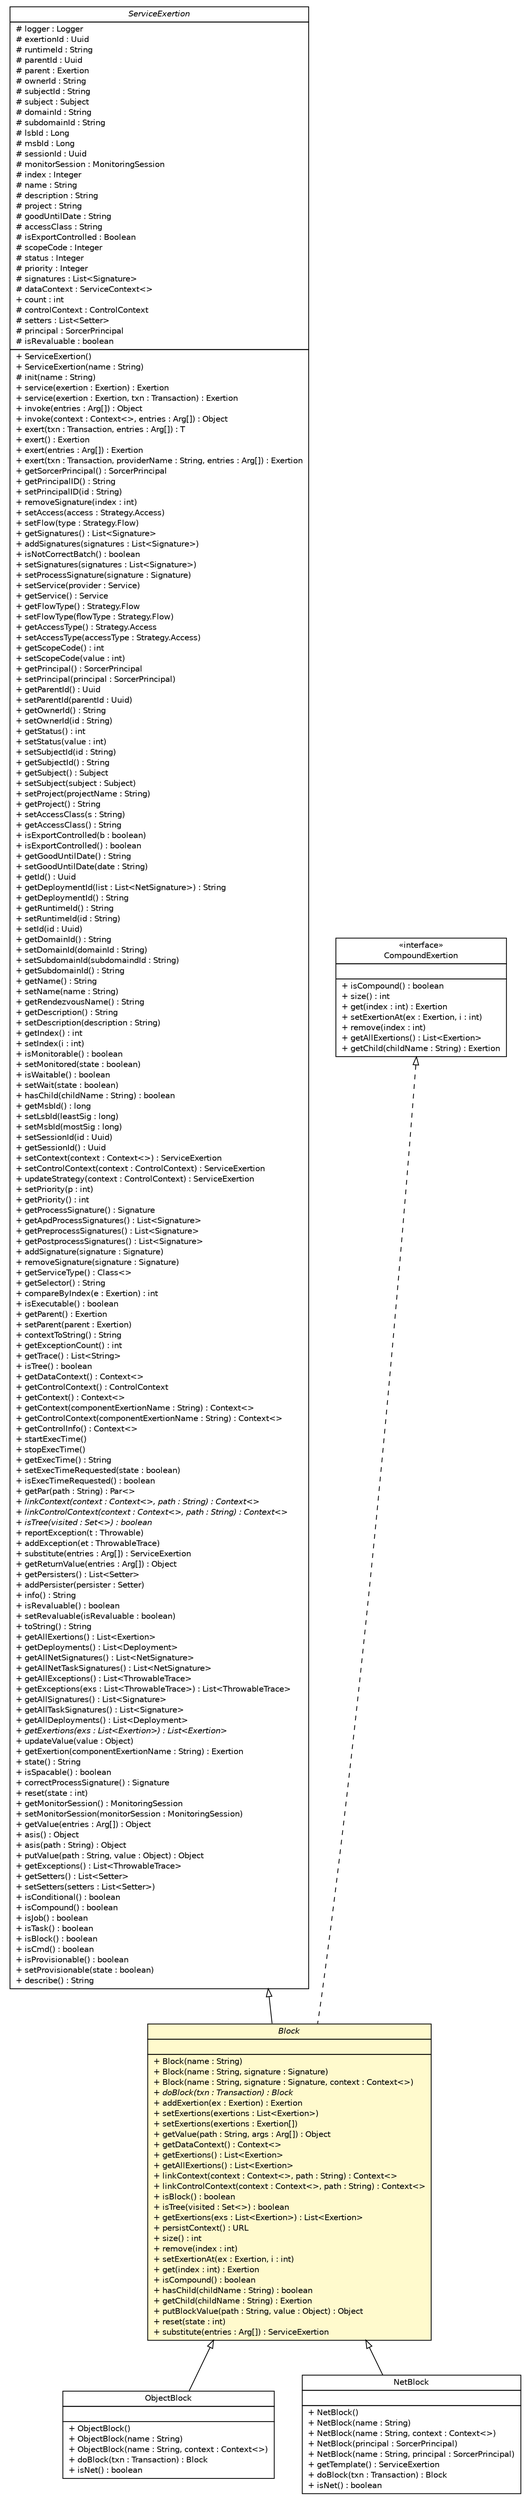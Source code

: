 #!/usr/local/bin/dot
#
# Class diagram 
# Generated by UMLGraph version R5_6 (http://www.umlgraph.org/)
#

digraph G {
	edge [fontname="Helvetica",fontsize=10,labelfontname="Helvetica",labelfontsize=10];
	node [fontname="Helvetica",fontsize=10,shape=plaintext];
	nodesep=0.25;
	ranksep=0.5;
	// sorcer.service.Block
	c122046 [label=<<table title="sorcer.service.Block" border="0" cellborder="1" cellspacing="0" cellpadding="2" port="p" bgcolor="lemonChiffon" href="./Block.html">
		<tr><td><table border="0" cellspacing="0" cellpadding="1">
<tr><td align="center" balign="center"><font face="Helvetica-Oblique"> Block </font></td></tr>
		</table></td></tr>
		<tr><td><table border="0" cellspacing="0" cellpadding="1">
<tr><td align="left" balign="left">  </td></tr>
		</table></td></tr>
		<tr><td><table border="0" cellspacing="0" cellpadding="1">
<tr><td align="left" balign="left"> + Block(name : String) </td></tr>
<tr><td align="left" balign="left"> + Block(name : String, signature : Signature) </td></tr>
<tr><td align="left" balign="left"> + Block(name : String, signature : Signature, context : Context&lt;&gt;) </td></tr>
<tr><td align="left" balign="left"><font face="Helvetica-Oblique" point-size="10.0"> + doBlock(txn : Transaction) : Block </font></td></tr>
<tr><td align="left" balign="left"> + addExertion(ex : Exertion) : Exertion </td></tr>
<tr><td align="left" balign="left"> + setExertions(exertions : List&lt;Exertion&gt;) </td></tr>
<tr><td align="left" balign="left"> + setExertions(exertions : Exertion[]) </td></tr>
<tr><td align="left" balign="left"> + getValue(path : String, args : Arg[]) : Object </td></tr>
<tr><td align="left" balign="left"> + getDataContext() : Context&lt;&gt; </td></tr>
<tr><td align="left" balign="left"> + getExertions() : List&lt;Exertion&gt; </td></tr>
<tr><td align="left" balign="left"> + getAllExertions() : List&lt;Exertion&gt; </td></tr>
<tr><td align="left" balign="left"> + linkContext(context : Context&lt;&gt;, path : String) : Context&lt;&gt; </td></tr>
<tr><td align="left" balign="left"> + linkControlContext(context : Context&lt;&gt;, path : String) : Context&lt;&gt; </td></tr>
<tr><td align="left" balign="left"> + isBlock() : boolean </td></tr>
<tr><td align="left" balign="left"> + isTree(visited : Set&lt;&gt;) : boolean </td></tr>
<tr><td align="left" balign="left"> + getExertions(exs : List&lt;Exertion&gt;) : List&lt;Exertion&gt; </td></tr>
<tr><td align="left" balign="left"> + persistContext() : URL </td></tr>
<tr><td align="left" balign="left"> + size() : int </td></tr>
<tr><td align="left" balign="left"> + remove(index : int) </td></tr>
<tr><td align="left" balign="left"> + setExertionAt(ex : Exertion, i : int) </td></tr>
<tr><td align="left" balign="left"> + get(index : int) : Exertion </td></tr>
<tr><td align="left" balign="left"> + isCompound() : boolean </td></tr>
<tr><td align="left" balign="left"> + hasChild(childName : String) : boolean </td></tr>
<tr><td align="left" balign="left"> + getChild(childName : String) : Exertion </td></tr>
<tr><td align="left" balign="left"> + putBlockValue(path : String, value : Object) : Object </td></tr>
<tr><td align="left" balign="left"> + reset(state : int) </td></tr>
<tr><td align="left" balign="left"> + substitute(entries : Arg[]) : ServiceExertion </td></tr>
		</table></td></tr>
		</table>>, URL="./Block.html", fontname="Helvetica", fontcolor="black", fontsize=10.0];
	// sorcer.service.ServiceExertion
	c122051 [label=<<table title="sorcer.service.ServiceExertion" border="0" cellborder="1" cellspacing="0" cellpadding="2" port="p" href="./ServiceExertion.html">
		<tr><td><table border="0" cellspacing="0" cellpadding="1">
<tr><td align="center" balign="center"><font face="Helvetica-Oblique"> ServiceExertion </font></td></tr>
		</table></td></tr>
		<tr><td><table border="0" cellspacing="0" cellpadding="1">
<tr><td align="left" balign="left"> # logger : Logger </td></tr>
<tr><td align="left" balign="left"> # exertionId : Uuid </td></tr>
<tr><td align="left" balign="left"> # runtimeId : String </td></tr>
<tr><td align="left" balign="left"> # parentId : Uuid </td></tr>
<tr><td align="left" balign="left"> # parent : Exertion </td></tr>
<tr><td align="left" balign="left"> # ownerId : String </td></tr>
<tr><td align="left" balign="left"> # subjectId : String </td></tr>
<tr><td align="left" balign="left"> # subject : Subject </td></tr>
<tr><td align="left" balign="left"> # domainId : String </td></tr>
<tr><td align="left" balign="left"> # subdomainId : String </td></tr>
<tr><td align="left" balign="left"> # lsbId : Long </td></tr>
<tr><td align="left" balign="left"> # msbId : Long </td></tr>
<tr><td align="left" balign="left"> # sessionId : Uuid </td></tr>
<tr><td align="left" balign="left"> # monitorSession : MonitoringSession </td></tr>
<tr><td align="left" balign="left"> # index : Integer </td></tr>
<tr><td align="left" balign="left"> # name : String </td></tr>
<tr><td align="left" balign="left"> # description : String </td></tr>
<tr><td align="left" balign="left"> # project : String </td></tr>
<tr><td align="left" balign="left"> # goodUntilDate : String </td></tr>
<tr><td align="left" balign="left"> # accessClass : String </td></tr>
<tr><td align="left" balign="left"> # isExportControlled : Boolean </td></tr>
<tr><td align="left" balign="left"> # scopeCode : Integer </td></tr>
<tr><td align="left" balign="left"> # status : Integer </td></tr>
<tr><td align="left" balign="left"> # priority : Integer </td></tr>
<tr><td align="left" balign="left"> # signatures : List&lt;Signature&gt; </td></tr>
<tr><td align="left" balign="left"> # dataContext : ServiceContext&lt;&gt; </td></tr>
<tr><td align="left" balign="left"> + count : int </td></tr>
<tr><td align="left" balign="left"> # controlContext : ControlContext </td></tr>
<tr><td align="left" balign="left"> # setters : List&lt;Setter&gt; </td></tr>
<tr><td align="left" balign="left"> # principal : SorcerPrincipal </td></tr>
<tr><td align="left" balign="left"> # isRevaluable : boolean </td></tr>
		</table></td></tr>
		<tr><td><table border="0" cellspacing="0" cellpadding="1">
<tr><td align="left" balign="left"> + ServiceExertion() </td></tr>
<tr><td align="left" balign="left"> + ServiceExertion(name : String) </td></tr>
<tr><td align="left" balign="left"> # init(name : String) </td></tr>
<tr><td align="left" balign="left"> + service(exertion : Exertion) : Exertion </td></tr>
<tr><td align="left" balign="left"> + service(exertion : Exertion, txn : Transaction) : Exertion </td></tr>
<tr><td align="left" balign="left"> + invoke(entries : Arg[]) : Object </td></tr>
<tr><td align="left" balign="left"> + invoke(context : Context&lt;&gt;, entries : Arg[]) : Object </td></tr>
<tr><td align="left" balign="left"> + exert(txn : Transaction, entries : Arg[]) : T </td></tr>
<tr><td align="left" balign="left"> + exert() : Exertion </td></tr>
<tr><td align="left" balign="left"> + exert(entries : Arg[]) : Exertion </td></tr>
<tr><td align="left" balign="left"> + exert(txn : Transaction, providerName : String, entries : Arg[]) : Exertion </td></tr>
<tr><td align="left" balign="left"> + getSorcerPrincipal() : SorcerPrincipal </td></tr>
<tr><td align="left" balign="left"> + getPrincipalID() : String </td></tr>
<tr><td align="left" balign="left"> + setPrincipalID(id : String) </td></tr>
<tr><td align="left" balign="left"> + removeSignature(index : int) </td></tr>
<tr><td align="left" balign="left"> + setAccess(access : Strategy.Access) </td></tr>
<tr><td align="left" balign="left"> + setFlow(type : Strategy.Flow) </td></tr>
<tr><td align="left" balign="left"> + getSignatures() : List&lt;Signature&gt; </td></tr>
<tr><td align="left" balign="left"> + addSignatures(signatures : List&lt;Signature&gt;) </td></tr>
<tr><td align="left" balign="left"> + isNotCorrectBatch() : boolean </td></tr>
<tr><td align="left" balign="left"> + setSignatures(signatures : List&lt;Signature&gt;) </td></tr>
<tr><td align="left" balign="left"> + setProcessSignature(signature : Signature) </td></tr>
<tr><td align="left" balign="left"> + setService(provider : Service) </td></tr>
<tr><td align="left" balign="left"> + getService() : Service </td></tr>
<tr><td align="left" balign="left"> + getFlowType() : Strategy.Flow </td></tr>
<tr><td align="left" balign="left"> + setFlowType(flowType : Strategy.Flow) </td></tr>
<tr><td align="left" balign="left"> + getAccessType() : Strategy.Access </td></tr>
<tr><td align="left" balign="left"> + setAccessType(accessType : Strategy.Access) </td></tr>
<tr><td align="left" balign="left"> + getScopeCode() : int </td></tr>
<tr><td align="left" balign="left"> + setScopeCode(value : int) </td></tr>
<tr><td align="left" balign="left"> + getPrincipal() : SorcerPrincipal </td></tr>
<tr><td align="left" balign="left"> + setPrincipal(principal : SorcerPrincipal) </td></tr>
<tr><td align="left" balign="left"> + getParentId() : Uuid </td></tr>
<tr><td align="left" balign="left"> + setParentId(parentId : Uuid) </td></tr>
<tr><td align="left" balign="left"> + getOwnerId() : String </td></tr>
<tr><td align="left" balign="left"> + setOwnerId(id : String) </td></tr>
<tr><td align="left" balign="left"> + getStatus() : int </td></tr>
<tr><td align="left" balign="left"> + setStatus(value : int) </td></tr>
<tr><td align="left" balign="left"> + setSubjectId(id : String) </td></tr>
<tr><td align="left" balign="left"> + getSubjectId() : String </td></tr>
<tr><td align="left" balign="left"> + getSubject() : Subject </td></tr>
<tr><td align="left" balign="left"> + setSubject(subject : Subject) </td></tr>
<tr><td align="left" balign="left"> + setProject(projectName : String) </td></tr>
<tr><td align="left" balign="left"> + getProject() : String </td></tr>
<tr><td align="left" balign="left"> + setAccessClass(s : String) </td></tr>
<tr><td align="left" balign="left"> + getAccessClass() : String </td></tr>
<tr><td align="left" balign="left"> + isExportControlled(b : boolean) </td></tr>
<tr><td align="left" balign="left"> + isExportControlled() : boolean </td></tr>
<tr><td align="left" balign="left"> + getGoodUntilDate() : String </td></tr>
<tr><td align="left" balign="left"> + setGoodUntilDate(date : String) </td></tr>
<tr><td align="left" balign="left"> + getId() : Uuid </td></tr>
<tr><td align="left" balign="left"> + getDeploymentId(list : List&lt;NetSignature&gt;) : String </td></tr>
<tr><td align="left" balign="left"> + getDeploymentId() : String </td></tr>
<tr><td align="left" balign="left"> + getRuntimeId() : String </td></tr>
<tr><td align="left" balign="left"> + setRuntimeId(id : String) </td></tr>
<tr><td align="left" balign="left"> + setId(id : Uuid) </td></tr>
<tr><td align="left" balign="left"> + getDomainId() : String </td></tr>
<tr><td align="left" balign="left"> + setDomainId(domainId : String) </td></tr>
<tr><td align="left" balign="left"> + setSubdomainId(subdomaindId : String) </td></tr>
<tr><td align="left" balign="left"> + getSubdomainId() : String </td></tr>
<tr><td align="left" balign="left"> + getName() : String </td></tr>
<tr><td align="left" balign="left"> + setName(name : String) </td></tr>
<tr><td align="left" balign="left"> + getRendezvousName() : String </td></tr>
<tr><td align="left" balign="left"> + getDescription() : String </td></tr>
<tr><td align="left" balign="left"> + setDescription(description : String) </td></tr>
<tr><td align="left" balign="left"> + getIndex() : int </td></tr>
<tr><td align="left" balign="left"> + setIndex(i : int) </td></tr>
<tr><td align="left" balign="left"> + isMonitorable() : boolean </td></tr>
<tr><td align="left" balign="left"> + setMonitored(state : boolean) </td></tr>
<tr><td align="left" balign="left"> + isWaitable() : boolean </td></tr>
<tr><td align="left" balign="left"> + setWait(state : boolean) </td></tr>
<tr><td align="left" balign="left"> + hasChild(childName : String) : boolean </td></tr>
<tr><td align="left" balign="left"> + getMsbId() : long </td></tr>
<tr><td align="left" balign="left"> + setLsbId(leastSig : long) </td></tr>
<tr><td align="left" balign="left"> + setMsbId(mostSig : long) </td></tr>
<tr><td align="left" balign="left"> + setSessionId(id : Uuid) </td></tr>
<tr><td align="left" balign="left"> + getSessionId() : Uuid </td></tr>
<tr><td align="left" balign="left"> + setContext(context : Context&lt;&gt;) : ServiceExertion </td></tr>
<tr><td align="left" balign="left"> + setControlContext(context : ControlContext) : ServiceExertion </td></tr>
<tr><td align="left" balign="left"> + updateStrategy(context : ControlContext) : ServiceExertion </td></tr>
<tr><td align="left" balign="left"> + setPriority(p : int) </td></tr>
<tr><td align="left" balign="left"> + getPriority() : int </td></tr>
<tr><td align="left" balign="left"> + getProcessSignature() : Signature </td></tr>
<tr><td align="left" balign="left"> + getApdProcessSignatures() : List&lt;Signature&gt; </td></tr>
<tr><td align="left" balign="left"> + getPreprocessSignatures() : List&lt;Signature&gt; </td></tr>
<tr><td align="left" balign="left"> + getPostprocessSignatures() : List&lt;Signature&gt; </td></tr>
<tr><td align="left" balign="left"> + addSignature(signature : Signature) </td></tr>
<tr><td align="left" balign="left"> + removeSignature(signature : Signature) </td></tr>
<tr><td align="left" balign="left"> + getServiceType() : Class&lt;&gt; </td></tr>
<tr><td align="left" balign="left"> + getSelector() : String </td></tr>
<tr><td align="left" balign="left"> + compareByIndex(e : Exertion) : int </td></tr>
<tr><td align="left" balign="left"> + isExecutable() : boolean </td></tr>
<tr><td align="left" balign="left"> + getParent() : Exertion </td></tr>
<tr><td align="left" balign="left"> + setParent(parent : Exertion) </td></tr>
<tr><td align="left" balign="left"> + contextToString() : String </td></tr>
<tr><td align="left" balign="left"> + getExceptionCount() : int </td></tr>
<tr><td align="left" balign="left"> + getTrace() : List&lt;String&gt; </td></tr>
<tr><td align="left" balign="left"> + isTree() : boolean </td></tr>
<tr><td align="left" balign="left"> + getDataContext() : Context&lt;&gt; </td></tr>
<tr><td align="left" balign="left"> + getControlContext() : ControlContext </td></tr>
<tr><td align="left" balign="left"> + getContext() : Context&lt;&gt; </td></tr>
<tr><td align="left" balign="left"> + getContext(componentExertionName : String) : Context&lt;&gt; </td></tr>
<tr><td align="left" balign="left"> + getControlContext(componentExertionName : String) : Context&lt;&gt; </td></tr>
<tr><td align="left" balign="left"> + getControlInfo() : Context&lt;&gt; </td></tr>
<tr><td align="left" balign="left"> + startExecTime() </td></tr>
<tr><td align="left" balign="left"> + stopExecTime() </td></tr>
<tr><td align="left" balign="left"> + getExecTime() : String </td></tr>
<tr><td align="left" balign="left"> + setExecTimeRequested(state : boolean) </td></tr>
<tr><td align="left" balign="left"> + isExecTimeRequested() : boolean </td></tr>
<tr><td align="left" balign="left"> + getPar(path : String) : Par&lt;&gt; </td></tr>
<tr><td align="left" balign="left"><font face="Helvetica-Oblique" point-size="10.0"> + linkContext(context : Context&lt;&gt;, path : String) : Context&lt;&gt; </font></td></tr>
<tr><td align="left" balign="left"><font face="Helvetica-Oblique" point-size="10.0"> + linkControlContext(context : Context&lt;&gt;, path : String) : Context&lt;&gt; </font></td></tr>
<tr><td align="left" balign="left"><font face="Helvetica-Oblique" point-size="10.0"> + isTree(visited : Set&lt;&gt;) : boolean </font></td></tr>
<tr><td align="left" balign="left"> + reportException(t : Throwable) </td></tr>
<tr><td align="left" balign="left"> + addException(et : ThrowableTrace) </td></tr>
<tr><td align="left" balign="left"> + substitute(entries : Arg[]) : ServiceExertion </td></tr>
<tr><td align="left" balign="left"> + getReturnValue(entries : Arg[]) : Object </td></tr>
<tr><td align="left" balign="left"> + getPersisters() : List&lt;Setter&gt; </td></tr>
<tr><td align="left" balign="left"> + addPersister(persister : Setter) </td></tr>
<tr><td align="left" balign="left"> + info() : String </td></tr>
<tr><td align="left" balign="left"> + isRevaluable() : boolean </td></tr>
<tr><td align="left" balign="left"> + setRevaluable(isRevaluable : boolean) </td></tr>
<tr><td align="left" balign="left"> + toString() : String </td></tr>
<tr><td align="left" balign="left"> + getAllExertions() : List&lt;Exertion&gt; </td></tr>
<tr><td align="left" balign="left"> + getDeployments() : List&lt;Deployment&gt; </td></tr>
<tr><td align="left" balign="left"> + getAllNetSignatures() : List&lt;NetSignature&gt; </td></tr>
<tr><td align="left" balign="left"> + getAllNetTaskSignatures() : List&lt;NetSignature&gt; </td></tr>
<tr><td align="left" balign="left"> + getAllExceptions() : List&lt;ThrowableTrace&gt; </td></tr>
<tr><td align="left" balign="left"> + getExceptions(exs : List&lt;ThrowableTrace&gt;) : List&lt;ThrowableTrace&gt; </td></tr>
<tr><td align="left" balign="left"> + getAllSignatures() : List&lt;Signature&gt; </td></tr>
<tr><td align="left" balign="left"> + getAllTaskSignatures() : List&lt;Signature&gt; </td></tr>
<tr><td align="left" balign="left"> + getAllDeployments() : List&lt;Deployment&gt; </td></tr>
<tr><td align="left" balign="left"><font face="Helvetica-Oblique" point-size="10.0"> + getExertions(exs : List&lt;Exertion&gt;) : List&lt;Exertion&gt; </font></td></tr>
<tr><td align="left" balign="left"> + updateValue(value : Object) </td></tr>
<tr><td align="left" balign="left"> + getExertion(componentExertionName : String) : Exertion </td></tr>
<tr><td align="left" balign="left"> + state() : String </td></tr>
<tr><td align="left" balign="left"> + isSpacable() : boolean </td></tr>
<tr><td align="left" balign="left"> + correctProcessSignature() : Signature </td></tr>
<tr><td align="left" balign="left"> + reset(state : int) </td></tr>
<tr><td align="left" balign="left"> + getMonitorSession() : MonitoringSession </td></tr>
<tr><td align="left" balign="left"> + setMonitorSession(monitorSession : MonitoringSession) </td></tr>
<tr><td align="left" balign="left"> + getValue(entries : Arg[]) : Object </td></tr>
<tr><td align="left" balign="left"> + asis() : Object </td></tr>
<tr><td align="left" balign="left"> + asis(path : String) : Object </td></tr>
<tr><td align="left" balign="left"> + putValue(path : String, value : Object) : Object </td></tr>
<tr><td align="left" balign="left"> + getExceptions() : List&lt;ThrowableTrace&gt; </td></tr>
<tr><td align="left" balign="left"> + getSetters() : List&lt;Setter&gt; </td></tr>
<tr><td align="left" balign="left"> + setSetters(setters : List&lt;Setter&gt;) </td></tr>
<tr><td align="left" balign="left"> + isConditional() : boolean </td></tr>
<tr><td align="left" balign="left"> + isCompound() : boolean </td></tr>
<tr><td align="left" balign="left"> + isJob() : boolean </td></tr>
<tr><td align="left" balign="left"> + isTask() : boolean </td></tr>
<tr><td align="left" balign="left"> + isBlock() : boolean </td></tr>
<tr><td align="left" balign="left"> + isCmd() : boolean </td></tr>
<tr><td align="left" balign="left"> + isProvisionable() : boolean </td></tr>
<tr><td align="left" balign="left"> + setProvisionable(state : boolean) </td></tr>
<tr><td align="left" balign="left"> + describe() : String </td></tr>
		</table></td></tr>
		</table>>, URL="./ServiceExertion.html", fontname="Helvetica", fontcolor="black", fontsize=10.0];
	// sorcer.service.CompoundExertion
	c122059 [label=<<table title="sorcer.service.CompoundExertion" border="0" cellborder="1" cellspacing="0" cellpadding="2" port="p" href="./CompoundExertion.html">
		<tr><td><table border="0" cellspacing="0" cellpadding="1">
<tr><td align="center" balign="center"> &#171;interface&#187; </td></tr>
<tr><td align="center" balign="center"> CompoundExertion </td></tr>
		</table></td></tr>
		<tr><td><table border="0" cellspacing="0" cellpadding="1">
<tr><td align="left" balign="left">  </td></tr>
		</table></td></tr>
		<tr><td><table border="0" cellspacing="0" cellpadding="1">
<tr><td align="left" balign="left"> + isCompound() : boolean </td></tr>
<tr><td align="left" balign="left"> + size() : int </td></tr>
<tr><td align="left" balign="left"> + get(index : int) : Exertion </td></tr>
<tr><td align="left" balign="left"> + setExertionAt(ex : Exertion, i : int) </td></tr>
<tr><td align="left" balign="left"> + remove(index : int) </td></tr>
<tr><td align="left" balign="left"> + getAllExertions() : List&lt;Exertion&gt; </td></tr>
<tr><td align="left" balign="left"> + getChild(childName : String) : Exertion </td></tr>
		</table></td></tr>
		</table>>, URL="./CompoundExertion.html", fontname="Helvetica", fontcolor="black", fontsize=10.0];
	// sorcer.core.exertion.ObjectBlock
	c122338 [label=<<table title="sorcer.core.exertion.ObjectBlock" border="0" cellborder="1" cellspacing="0" cellpadding="2" port="p" href="../core/exertion/ObjectBlock.html">
		<tr><td><table border="0" cellspacing="0" cellpadding="1">
<tr><td align="center" balign="center"> ObjectBlock </td></tr>
		</table></td></tr>
		<tr><td><table border="0" cellspacing="0" cellpadding="1">
<tr><td align="left" balign="left">  </td></tr>
		</table></td></tr>
		<tr><td><table border="0" cellspacing="0" cellpadding="1">
<tr><td align="left" balign="left"> + ObjectBlock() </td></tr>
<tr><td align="left" balign="left"> + ObjectBlock(name : String) </td></tr>
<tr><td align="left" balign="left"> + ObjectBlock(name : String, context : Context&lt;&gt;) </td></tr>
<tr><td align="left" balign="left"> + doBlock(txn : Transaction) : Block </td></tr>
<tr><td align="left" balign="left"> + isNet() : boolean </td></tr>
		</table></td></tr>
		</table>>, URL="../core/exertion/ObjectBlock.html", fontname="Helvetica", fontcolor="black", fontsize=10.0];
	// sorcer.core.exertion.NetBlock
	c122341 [label=<<table title="sorcer.core.exertion.NetBlock" border="0" cellborder="1" cellspacing="0" cellpadding="2" port="p" href="../core/exertion/NetBlock.html">
		<tr><td><table border="0" cellspacing="0" cellpadding="1">
<tr><td align="center" balign="center"> NetBlock </td></tr>
		</table></td></tr>
		<tr><td><table border="0" cellspacing="0" cellpadding="1">
<tr><td align="left" balign="left">  </td></tr>
		</table></td></tr>
		<tr><td><table border="0" cellspacing="0" cellpadding="1">
<tr><td align="left" balign="left"> + NetBlock() </td></tr>
<tr><td align="left" balign="left"> + NetBlock(name : String) </td></tr>
<tr><td align="left" balign="left"> + NetBlock(name : String, context : Context&lt;&gt;) </td></tr>
<tr><td align="left" balign="left"> + NetBlock(principal : SorcerPrincipal) </td></tr>
<tr><td align="left" balign="left"> + NetBlock(name : String, principal : SorcerPrincipal) </td></tr>
<tr><td align="left" balign="left"> + getTemplate() : ServiceExertion </td></tr>
<tr><td align="left" balign="left"> + doBlock(txn : Transaction) : Block </td></tr>
<tr><td align="left" balign="left"> + isNet() : boolean </td></tr>
		</table></td></tr>
		</table>>, URL="../core/exertion/NetBlock.html", fontname="Helvetica", fontcolor="black", fontsize=10.0];
	//sorcer.service.Block extends sorcer.service.ServiceExertion
	c122051:p -> c122046:p [dir=back,arrowtail=empty];
	//sorcer.service.Block implements sorcer.service.CompoundExertion
	c122059:p -> c122046:p [dir=back,arrowtail=empty,style=dashed];
	//sorcer.core.exertion.ObjectBlock extends sorcer.service.Block
	c122046:p -> c122338:p [dir=back,arrowtail=empty];
	//sorcer.core.exertion.NetBlock extends sorcer.service.Block
	c122046:p -> c122341:p [dir=back,arrowtail=empty];
}

